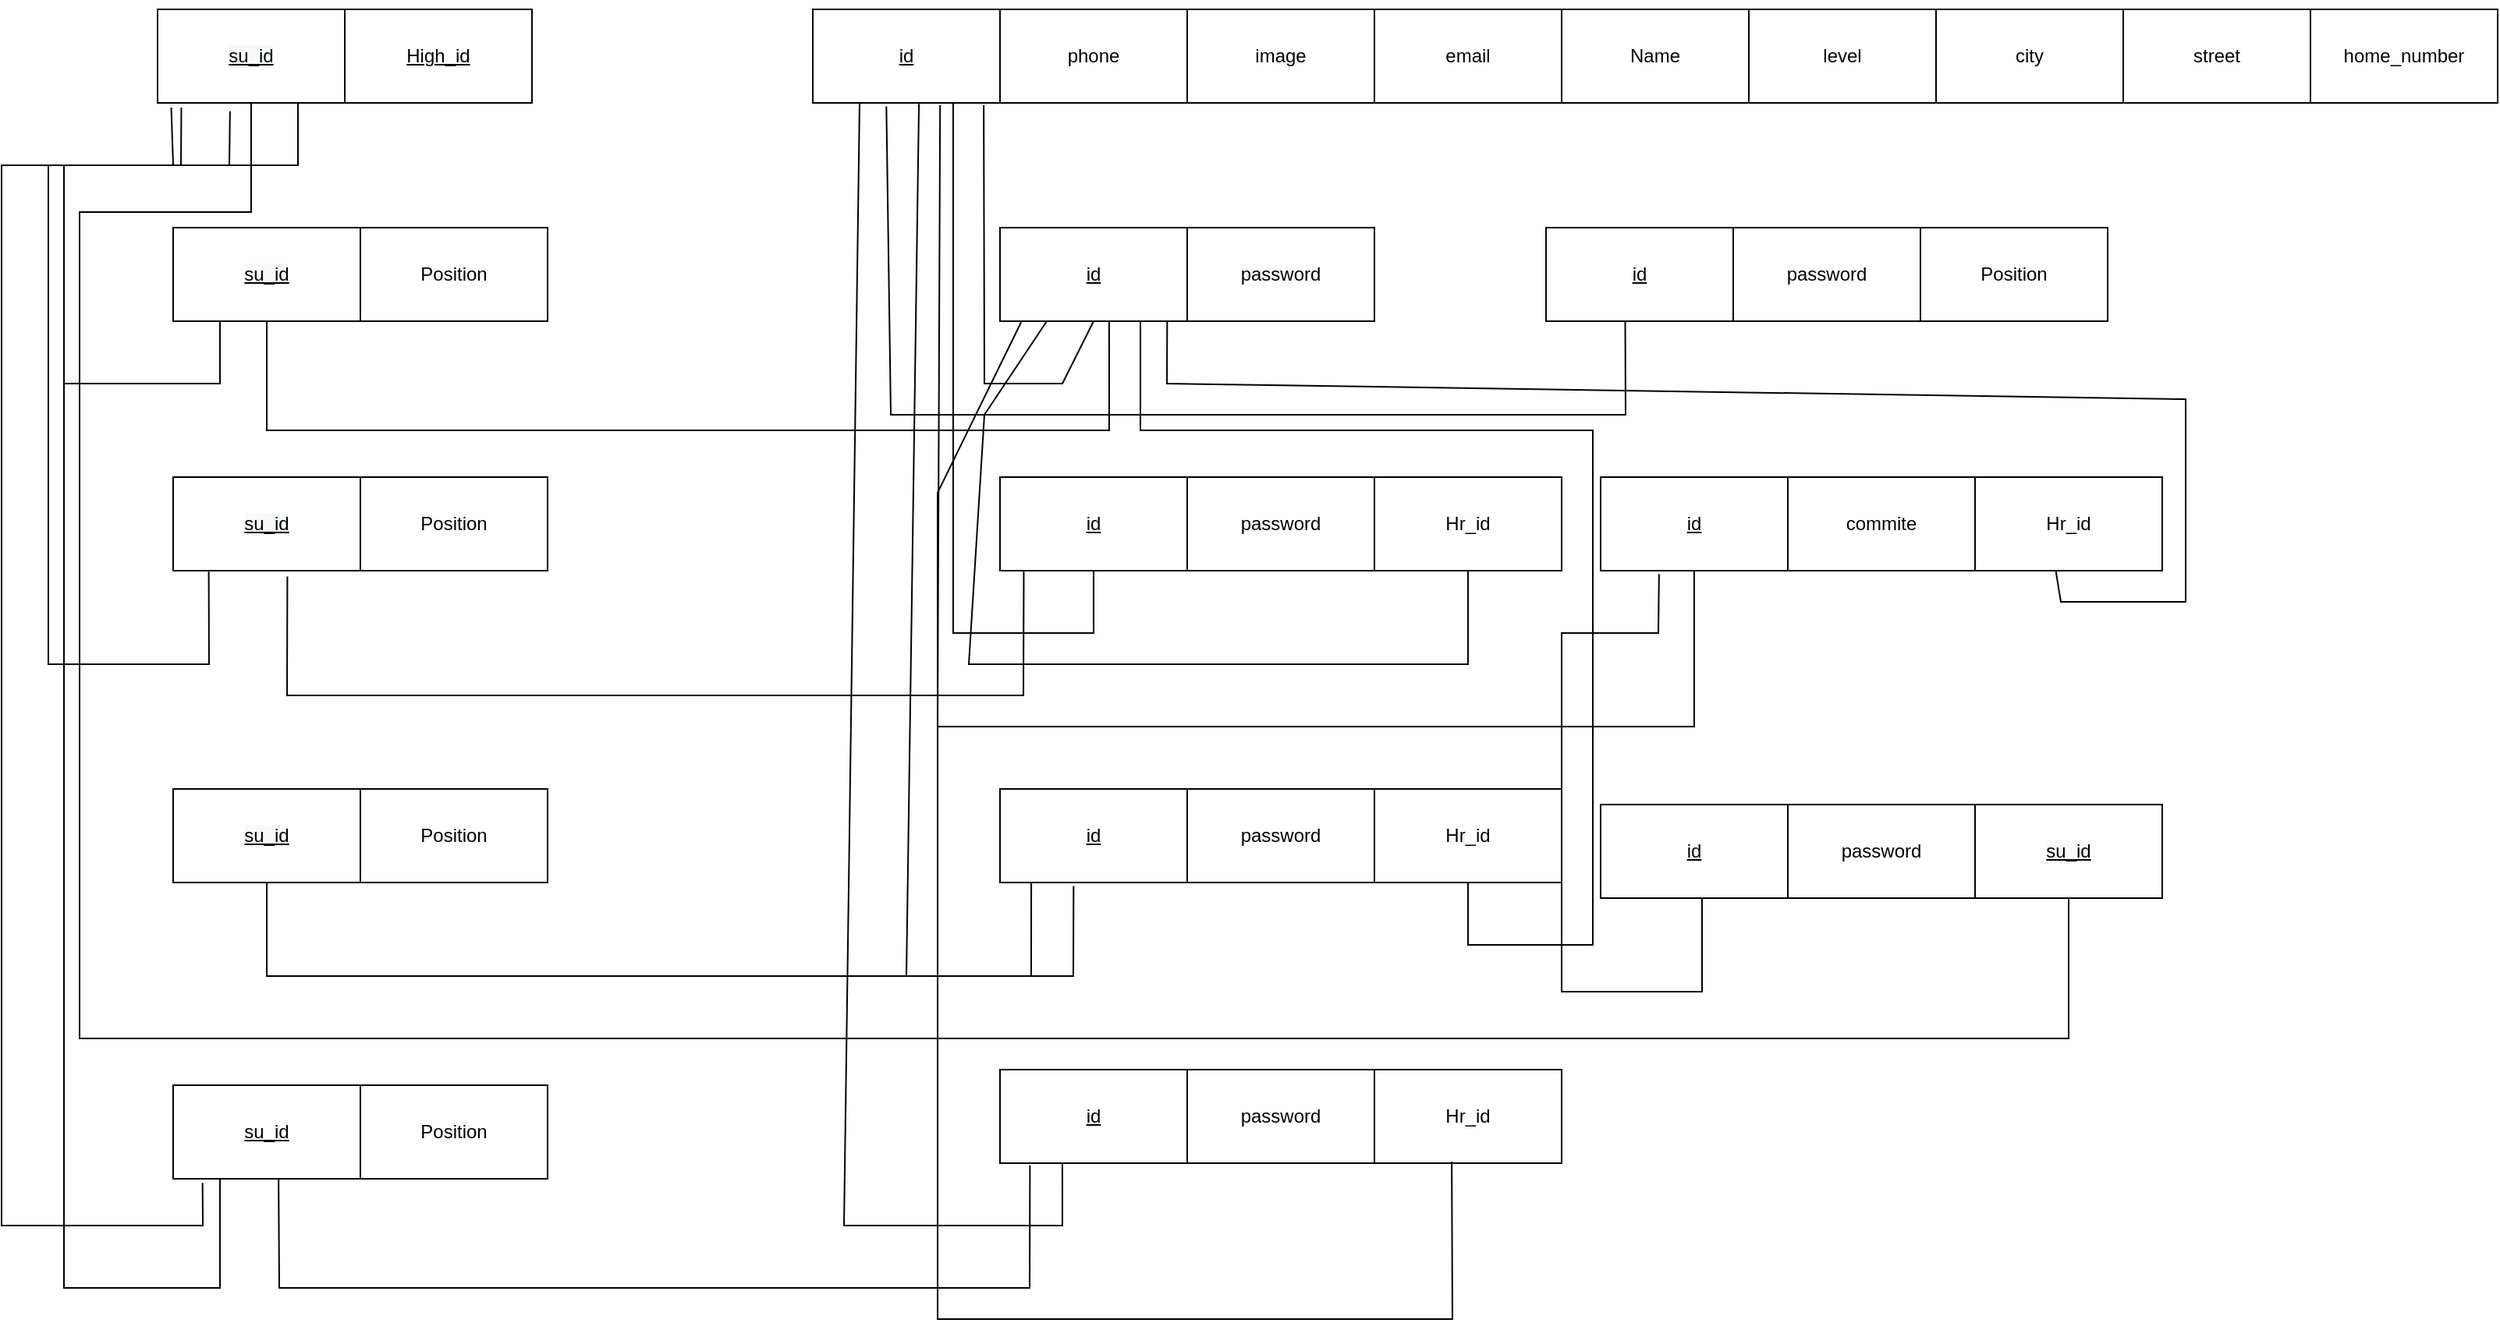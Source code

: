 <mxfile version="15.3.4" type="device"><diagram id="PkkWfmfhxl5vj2cZ9sJ7" name="Page-1"><mxGraphModel dx="2333" dy="2981" grid="1" gridSize="10" guides="1" tooltips="1" connect="1" arrows="1" fold="1" page="1" pageScale="1" pageWidth="850" pageHeight="1100" math="0" shadow="0"><root><mxCell id="0"/><mxCell id="1" parent="0"/><mxCell id="AX-RYgnRXGNtqsRoB5fx-1" value="&lt;u&gt;id&lt;/u&gt;" style="rounded=0;whiteSpace=wrap;html=1;hachureGap=4;pointerEvents=0;" vertex="1" parent="1"><mxGeometry x="-80" y="-1620" width="120" height="60" as="geometry"/></mxCell><mxCell id="AX-RYgnRXGNtqsRoB5fx-2" value="phone" style="rounded=0;whiteSpace=wrap;html=1;hachureGap=4;pointerEvents=0;" vertex="1" parent="1"><mxGeometry x="40" y="-1620" width="120" height="60" as="geometry"/></mxCell><mxCell id="AX-RYgnRXGNtqsRoB5fx-3" value="image" style="rounded=0;whiteSpace=wrap;html=1;hachureGap=4;pointerEvents=0;" vertex="1" parent="1"><mxGeometry x="160" y="-1620" width="120" height="60" as="geometry"/></mxCell><mxCell id="AX-RYgnRXGNtqsRoB5fx-4" value="Name" style="rounded=0;whiteSpace=wrap;html=1;hachureGap=4;pointerEvents=0;" vertex="1" parent="1"><mxGeometry x="400" y="-1620" width="120" height="60" as="geometry"/></mxCell><mxCell id="AX-RYgnRXGNtqsRoB5fx-5" value="level" style="rounded=0;whiteSpace=wrap;html=1;hachureGap=4;pointerEvents=0;" vertex="1" parent="1"><mxGeometry x="520" y="-1620" width="120" height="60" as="geometry"/></mxCell><mxCell id="AX-RYgnRXGNtqsRoB5fx-6" value="email" style="rounded=0;whiteSpace=wrap;html=1;hachureGap=4;pointerEvents=0;" vertex="1" parent="1"><mxGeometry x="280" y="-1620" width="120" height="60" as="geometry"/></mxCell><mxCell id="AX-RYgnRXGNtqsRoB5fx-7" value="city" style="rounded=0;whiteSpace=wrap;html=1;hachureGap=4;pointerEvents=0;" vertex="1" parent="1"><mxGeometry x="640" y="-1620" width="120" height="60" as="geometry"/></mxCell><mxCell id="AX-RYgnRXGNtqsRoB5fx-8" value="street" style="rounded=0;whiteSpace=wrap;html=1;hachureGap=4;pointerEvents=0;" vertex="1" parent="1"><mxGeometry x="760" y="-1620" width="120" height="60" as="geometry"/></mxCell><mxCell id="AX-RYgnRXGNtqsRoB5fx-9" value="home_number" style="rounded=0;whiteSpace=wrap;html=1;hachureGap=4;pointerEvents=0;" vertex="1" parent="1"><mxGeometry x="880" y="-1620" width="120" height="60" as="geometry"/></mxCell><mxCell id="AX-RYgnRXGNtqsRoB5fx-10" value="&lt;u&gt;id&lt;/u&gt;" style="rounded=0;whiteSpace=wrap;html=1;hachureGap=4;pointerEvents=0;" vertex="1" parent="1"><mxGeometry x="40" y="-1480" width="120" height="60" as="geometry"/></mxCell><mxCell id="AX-RYgnRXGNtqsRoB5fx-11" value="password" style="rounded=0;whiteSpace=wrap;html=1;hachureGap=4;pointerEvents=0;" vertex="1" parent="1"><mxGeometry x="160" y="-1480" width="120" height="60" as="geometry"/></mxCell><mxCell id="AX-RYgnRXGNtqsRoB5fx-12" value="&lt;u&gt;id&lt;/u&gt;" style="rounded=0;whiteSpace=wrap;html=1;hachureGap=4;pointerEvents=0;" vertex="1" parent="1"><mxGeometry x="40" y="-1320" width="120" height="60" as="geometry"/></mxCell><mxCell id="AX-RYgnRXGNtqsRoB5fx-13" value="password" style="rounded=0;whiteSpace=wrap;html=1;hachureGap=4;pointerEvents=0;" vertex="1" parent="1"><mxGeometry x="160" y="-1320" width="120" height="60" as="geometry"/></mxCell><mxCell id="AX-RYgnRXGNtqsRoB5fx-14" value="&lt;u&gt;id&lt;/u&gt;" style="rounded=0;whiteSpace=wrap;html=1;hachureGap=4;pointerEvents=0;" vertex="1" parent="1"><mxGeometry x="40" y="-940" width="120" height="60" as="geometry"/></mxCell><mxCell id="AX-RYgnRXGNtqsRoB5fx-15" value="password" style="rounded=0;whiteSpace=wrap;html=1;hachureGap=4;pointerEvents=0;" vertex="1" parent="1"><mxGeometry x="160" y="-940" width="120" height="60" as="geometry"/></mxCell><mxCell id="AX-RYgnRXGNtqsRoB5fx-16" value="&lt;u&gt;id&lt;/u&gt;" style="rounded=0;whiteSpace=wrap;html=1;hachureGap=4;pointerEvents=0;" vertex="1" parent="1"><mxGeometry x="40" y="-1120" width="120" height="60" as="geometry"/></mxCell><mxCell id="AX-RYgnRXGNtqsRoB5fx-17" value="password" style="rounded=0;whiteSpace=wrap;html=1;hachureGap=4;pointerEvents=0;" vertex="1" parent="1"><mxGeometry x="160" y="-1120" width="120" height="60" as="geometry"/></mxCell><mxCell id="AX-RYgnRXGNtqsRoB5fx-18" value="&lt;u&gt;id&lt;/u&gt;" style="rounded=0;whiteSpace=wrap;html=1;hachureGap=4;pointerEvents=0;" vertex="1" parent="1"><mxGeometry x="425" y="-1320" width="120" height="60" as="geometry"/></mxCell><mxCell id="AX-RYgnRXGNtqsRoB5fx-19" value="commite" style="rounded=0;whiteSpace=wrap;html=1;hachureGap=4;pointerEvents=0;" vertex="1" parent="1"><mxGeometry x="545" y="-1320" width="120" height="60" as="geometry"/></mxCell><mxCell id="AX-RYgnRXGNtqsRoB5fx-20" value="&lt;u&gt;id&lt;/u&gt;" style="rounded=0;whiteSpace=wrap;html=1;hachureGap=4;pointerEvents=0;" vertex="1" parent="1"><mxGeometry x="425" y="-1110" width="120" height="60" as="geometry"/></mxCell><mxCell id="AX-RYgnRXGNtqsRoB5fx-21" value="password" style="rounded=0;whiteSpace=wrap;html=1;hachureGap=4;pointerEvents=0;" vertex="1" parent="1"><mxGeometry x="545" y="-1110" width="120" height="60" as="geometry"/></mxCell><mxCell id="AX-RYgnRXGNtqsRoB5fx-24" value="" style="endArrow=none;html=1;rounded=0;startSize=14;endSize=14;sourcePerimeterSpacing=8;targetPerimeterSpacing=8;entryX=0.5;entryY=1;entryDx=0;entryDy=0;exitX=0.913;exitY=1.023;exitDx=0;exitDy=0;exitPerimeter=0;" edge="1" parent="1" source="AX-RYgnRXGNtqsRoB5fx-1" target="AX-RYgnRXGNtqsRoB5fx-10"><mxGeometry relative="1" as="geometry"><mxPoint x="-20" y="-1410" as="sourcePoint"/><mxPoint x="140" y="-1410" as="targetPoint"/><Array as="points"><mxPoint x="30" y="-1380"/><mxPoint x="80" y="-1380"/></Array></mxGeometry></mxCell><mxCell id="AX-RYgnRXGNtqsRoB5fx-27" value="" style="endArrow=none;html=1;rounded=0;startSize=14;endSize=14;sourcePerimeterSpacing=8;targetPerimeterSpacing=8;entryX=0.5;entryY=1;entryDx=0;entryDy=0;exitX=0.75;exitY=1;exitDx=0;exitDy=0;" edge="1" parent="1" source="AX-RYgnRXGNtqsRoB5fx-1" target="AX-RYgnRXGNtqsRoB5fx-12"><mxGeometry relative="1" as="geometry"><mxPoint x="10" y="-1550" as="sourcePoint"/><mxPoint x="150" y="-1230" as="targetPoint"/><Array as="points"><mxPoint x="10" y="-1220"/><mxPoint x="100" y="-1220"/></Array></mxGeometry></mxCell><mxCell id="AX-RYgnRXGNtqsRoB5fx-28" value="" style="endArrow=none;html=1;rounded=0;startSize=14;endSize=14;sourcePerimeterSpacing=8;targetPerimeterSpacing=8;entryX=0.5;entryY=1;entryDx=0;entryDy=0;exitX=0.68;exitY=1.023;exitDx=0;exitDy=0;exitPerimeter=0;" edge="1" parent="1" source="AX-RYgnRXGNtqsRoB5fx-1" target="AX-RYgnRXGNtqsRoB5fx-18"><mxGeometry relative="1" as="geometry"><mxPoint x="-20" y="-1160" as="sourcePoint"/><mxPoint x="480" y="-1150" as="targetPoint"/><Array as="points"><mxPoint y="-1160"/><mxPoint x="485" y="-1160"/></Array></mxGeometry></mxCell><mxCell id="AX-RYgnRXGNtqsRoB5fx-29" value="" style="endArrow=none;html=1;rounded=0;startSize=14;endSize=14;sourcePerimeterSpacing=8;targetPerimeterSpacing=8;entryX=0.393;entryY=1.037;entryDx=0;entryDy=0;entryPerimeter=0;exitX=0.567;exitY=1.01;exitDx=0;exitDy=0;exitPerimeter=0;" edge="1" parent="1" source="AX-RYgnRXGNtqsRoB5fx-1" target="AX-RYgnRXGNtqsRoB5fx-16"><mxGeometry relative="1" as="geometry"><mxPoint x="-10" y="-1000" as="sourcePoint"/><mxPoint x="150" y="-1000" as="targetPoint"/><Array as="points"><mxPoint x="-20" y="-1000"/><mxPoint x="87" y="-1000"/></Array></mxGeometry></mxCell><mxCell id="AX-RYgnRXGNtqsRoB5fx-33" value="" style="endArrow=none;html=1;rounded=0;startSize=14;endSize=14;sourcePerimeterSpacing=8;targetPerimeterSpacing=8;entryX=0.333;entryY=1;entryDx=0;entryDy=0;entryPerimeter=0;exitX=0.25;exitY=1;exitDx=0;exitDy=0;" edge="1" parent="1" source="AX-RYgnRXGNtqsRoB5fx-1" target="AX-RYgnRXGNtqsRoB5fx-14"><mxGeometry relative="1" as="geometry"><mxPoint x="-80" y="-840" as="sourcePoint"/><mxPoint x="80" y="-840" as="targetPoint"/><Array as="points"><mxPoint x="-60" y="-840"/><mxPoint x="80" y="-840"/></Array></mxGeometry></mxCell><mxCell id="AX-RYgnRXGNtqsRoB5fx-34" value="" style="endArrow=none;html=1;rounded=0;startSize=14;endSize=14;sourcePerimeterSpacing=8;targetPerimeterSpacing=8;exitX=0.312;exitY=1.037;exitDx=0;exitDy=0;exitPerimeter=0;" edge="1" parent="1" source="AX-RYgnRXGNtqsRoB5fx-18"><mxGeometry relative="1" as="geometry"><mxPoint x="390" y="-1240" as="sourcePoint"/><mxPoint x="490" y="-1050" as="targetPoint"/><Array as="points"><mxPoint x="462" y="-1220"/><mxPoint x="400" y="-1220"/><mxPoint x="400" y="-990"/><mxPoint x="490" y="-990"/></Array></mxGeometry></mxCell><mxCell id="AX-RYgnRXGNtqsRoB5fx-35" value="&lt;u&gt;id&lt;/u&gt;" style="rounded=0;whiteSpace=wrap;html=1;hachureGap=4;pointerEvents=0;" vertex="1" parent="1"><mxGeometry x="390" y="-1480" width="120" height="60" as="geometry"/></mxCell><mxCell id="AX-RYgnRXGNtqsRoB5fx-36" value="password" style="rounded=0;whiteSpace=wrap;html=1;hachureGap=4;pointerEvents=0;" vertex="1" parent="1"><mxGeometry x="510" y="-1480" width="120" height="60" as="geometry"/></mxCell><mxCell id="AX-RYgnRXGNtqsRoB5fx-37" value="" style="endArrow=none;html=1;rounded=0;startSize=14;endSize=14;sourcePerimeterSpacing=8;targetPerimeterSpacing=8;entryX=0.423;entryY=0.997;entryDx=0;entryDy=0;entryPerimeter=0;exitX=0.393;exitY=1.037;exitDx=0;exitDy=0;exitPerimeter=0;" edge="1" parent="1" source="AX-RYgnRXGNtqsRoB5fx-1" target="AX-RYgnRXGNtqsRoB5fx-35"><mxGeometry relative="1" as="geometry"><mxPoint x="280" y="-1390" as="sourcePoint"/><mxPoint x="440" y="-1390" as="targetPoint"/><Array as="points"><mxPoint x="-30" y="-1360"/><mxPoint x="441" y="-1360"/></Array></mxGeometry></mxCell><mxCell id="AX-RYgnRXGNtqsRoB5fx-38" value="Position" style="rounded=0;whiteSpace=wrap;html=1;hachureGap=4;pointerEvents=0;" vertex="1" parent="1"><mxGeometry x="630" y="-1480" width="120" height="60" as="geometry"/></mxCell><mxCell id="AX-RYgnRXGNtqsRoB5fx-39" value="Hr_id" style="rounded=0;whiteSpace=wrap;html=1;hachureGap=4;pointerEvents=0;" vertex="1" parent="1"><mxGeometry x="280" y="-1320" width="120" height="60" as="geometry"/></mxCell><mxCell id="AX-RYgnRXGNtqsRoB5fx-40" value="Hr_id" style="rounded=0;whiteSpace=wrap;html=1;hachureGap=4;pointerEvents=0;" vertex="1" parent="1"><mxGeometry x="280" y="-1120" width="120" height="60" as="geometry"/></mxCell><mxCell id="AX-RYgnRXGNtqsRoB5fx-41" value="Hr_id" style="rounded=0;whiteSpace=wrap;html=1;hachureGap=4;pointerEvents=0;" vertex="1" parent="1"><mxGeometry x="280" y="-940" width="120" height="60" as="geometry"/></mxCell><mxCell id="AX-RYgnRXGNtqsRoB5fx-42" value="" style="endArrow=none;html=1;rounded=0;startSize=14;endSize=14;sourcePerimeterSpacing=8;targetPerimeterSpacing=8;entryX=0.5;entryY=1;entryDx=0;entryDy=0;exitX=0.25;exitY=1;exitDx=0;exitDy=0;" edge="1" parent="1" source="AX-RYgnRXGNtqsRoB5fx-10" target="AX-RYgnRXGNtqsRoB5fx-39"><mxGeometry relative="1" as="geometry"><mxPoint x="190" y="-1200" as="sourcePoint"/><mxPoint x="350" y="-1200" as="targetPoint"/><Array as="points"><mxPoint x="30" y="-1360"/><mxPoint x="20" y="-1200"/><mxPoint x="340" y="-1200"/></Array></mxGeometry></mxCell><mxCell id="AX-RYgnRXGNtqsRoB5fx-43" value="" style="endArrow=none;html=1;rounded=0;startSize=14;endSize=14;sourcePerimeterSpacing=8;targetPerimeterSpacing=8;exitX=0.75;exitY=1;exitDx=0;exitDy=0;entryX=0.5;entryY=1;entryDx=0;entryDy=0;" edge="1" parent="1" source="AX-RYgnRXGNtqsRoB5fx-10" target="AX-RYgnRXGNtqsRoB5fx-40"><mxGeometry relative="1" as="geometry"><mxPoint x="130" y="-1340" as="sourcePoint"/><mxPoint x="410" y="-996" as="targetPoint"/><Array as="points"><mxPoint x="130" y="-1350"/><mxPoint x="420" y="-1350"/><mxPoint x="420" y="-1020"/><mxPoint x="340" y="-1020"/></Array></mxGeometry></mxCell><mxCell id="AX-RYgnRXGNtqsRoB5fx-44" value="" style="endArrow=none;html=1;rounded=0;startSize=14;endSize=14;sourcePerimeterSpacing=8;targetPerimeterSpacing=8;exitX=0.113;exitY=1.01;exitDx=0;exitDy=0;exitPerimeter=0;entryX=0.413;entryY=0.983;entryDx=0;entryDy=0;entryPerimeter=0;" edge="1" parent="1" source="AX-RYgnRXGNtqsRoB5fx-10" target="AX-RYgnRXGNtqsRoB5fx-41"><mxGeometry relative="1" as="geometry"><mxPoint x="20" y="-830" as="sourcePoint"/><mxPoint x="180" y="-830" as="targetPoint"/><Array as="points"><mxPoint y="-1310"/><mxPoint y="-780"/><mxPoint x="330" y="-780"/></Array></mxGeometry></mxCell><mxCell id="AX-RYgnRXGNtqsRoB5fx-45" value="Hr_id" style="rounded=0;whiteSpace=wrap;html=1;hachureGap=4;pointerEvents=0;" vertex="1" parent="1"><mxGeometry x="665" y="-1320" width="120" height="60" as="geometry"/></mxCell><mxCell id="AX-RYgnRXGNtqsRoB5fx-46" value="" style="endArrow=none;html=1;rounded=0;startSize=14;endSize=14;sourcePerimeterSpacing=8;targetPerimeterSpacing=8;exitX=0.893;exitY=0.997;exitDx=0;exitDy=0;exitPerimeter=0;entryX=0.432;entryY=1.01;entryDx=0;entryDy=0;entryPerimeter=0;" edge="1" parent="1" source="AX-RYgnRXGNtqsRoB5fx-10" target="AX-RYgnRXGNtqsRoB5fx-45"><mxGeometry relative="1" as="geometry"><mxPoint x="140" y="-1380" as="sourcePoint"/><mxPoint x="1000.8" y="-1370" as="targetPoint"/><Array as="points"><mxPoint x="147" y="-1380"/><mxPoint x="800" y="-1370"/><mxPoint x="800" y="-1240"/><mxPoint x="720" y="-1240"/></Array></mxGeometry></mxCell><mxCell id="AX-RYgnRXGNtqsRoB5fx-47" value="&lt;u&gt;su_id&lt;/u&gt;" style="rounded=0;whiteSpace=wrap;html=1;hachureGap=4;pointerEvents=0;" vertex="1" parent="1"><mxGeometry x="-490" y="-930" width="120" height="60" as="geometry"/></mxCell><mxCell id="AX-RYgnRXGNtqsRoB5fx-49" value="Position" style="rounded=0;whiteSpace=wrap;html=1;hachureGap=4;pointerEvents=0;" vertex="1" parent="1"><mxGeometry x="-370" y="-930" width="120" height="60" as="geometry"/></mxCell><mxCell id="AX-RYgnRXGNtqsRoB5fx-50" value="&#10;&#10;&lt;u style=&quot;color: rgb(0, 0, 0); font-family: helvetica; font-size: 12px; font-style: normal; font-weight: 400; letter-spacing: normal; text-align: center; text-indent: 0px; text-transform: none; word-spacing: 0px; background-color: rgb(248, 249, 250);&quot;&gt;su_id&lt;/u&gt;&#10;&#10;" style="rounded=0;whiteSpace=wrap;html=1;hachureGap=4;pointerEvents=0;" vertex="1" parent="1"><mxGeometry x="-490" y="-1120" width="120" height="60" as="geometry"/></mxCell><mxCell id="AX-RYgnRXGNtqsRoB5fx-52" value="Position" style="rounded=0;whiteSpace=wrap;html=1;hachureGap=4;pointerEvents=0;" vertex="1" parent="1"><mxGeometry x="-370" y="-1120" width="120" height="60" as="geometry"/></mxCell><mxCell id="AX-RYgnRXGNtqsRoB5fx-53" value="&#10;&#10;&lt;u style=&quot;color: rgb(0, 0, 0); font-family: helvetica; font-size: 12px; font-style: normal; font-weight: 400; letter-spacing: normal; text-align: center; text-indent: 0px; text-transform: none; word-spacing: 0px; background-color: rgb(248, 249, 250);&quot;&gt;su_id&lt;/u&gt;&#10;&#10;" style="rounded=0;whiteSpace=wrap;html=1;hachureGap=4;pointerEvents=0;" vertex="1" parent="1"><mxGeometry x="-490" y="-1320" width="120" height="60" as="geometry"/></mxCell><mxCell id="AX-RYgnRXGNtqsRoB5fx-55" value="Position" style="rounded=0;whiteSpace=wrap;html=1;hachureGap=4;pointerEvents=0;" vertex="1" parent="1"><mxGeometry x="-370" y="-1320" width="120" height="60" as="geometry"/></mxCell><mxCell id="AX-RYgnRXGNtqsRoB5fx-56" value="&#10;&#10;&lt;u style=&quot;color: rgb(0, 0, 0); font-family: helvetica; font-size: 12px; font-style: normal; font-weight: 400; letter-spacing: normal; text-align: center; text-indent: 0px; text-transform: none; word-spacing: 0px; background-color: rgb(248, 249, 250);&quot;&gt;su_id&lt;/u&gt;&#10;&#10;" style="rounded=0;whiteSpace=wrap;html=1;hachureGap=4;pointerEvents=0;" vertex="1" parent="1"><mxGeometry x="-490" y="-1480" width="120" height="60" as="geometry"/></mxCell><mxCell id="AX-RYgnRXGNtqsRoB5fx-58" value="Position" style="rounded=0;whiteSpace=wrap;html=1;hachureGap=4;pointerEvents=0;" vertex="1" parent="1"><mxGeometry x="-370" y="-1480" width="120" height="60" as="geometry"/></mxCell><mxCell id="AX-RYgnRXGNtqsRoB5fx-59" value="" style="endArrow=none;html=1;rounded=0;startSize=14;endSize=14;sourcePerimeterSpacing=8;targetPerimeterSpacing=8;exitX=0.563;exitY=1.003;exitDx=0;exitDy=0;exitPerimeter=0;entryX=0.16;entryY=1.023;entryDx=0;entryDy=0;entryPerimeter=0;" edge="1" parent="1" source="AX-RYgnRXGNtqsRoB5fx-47" target="AX-RYgnRXGNtqsRoB5fx-14"><mxGeometry relative="1" as="geometry"><mxPoint x="-370" y="-810" as="sourcePoint"/><mxPoint x="-210" y="-810" as="targetPoint"/><Array as="points"><mxPoint x="-422" y="-800"/><mxPoint x="59" y="-800"/></Array></mxGeometry></mxCell><mxCell id="AX-RYgnRXGNtqsRoB5fx-60" value="" style="endArrow=none;html=1;rounded=0;startSize=14;endSize=14;sourcePerimeterSpacing=8;targetPerimeterSpacing=8;exitX=0.5;exitY=1;exitDx=0;exitDy=0;entryX=0.167;entryY=0.997;entryDx=0;entryDy=0;entryPerimeter=0;" edge="1" parent="1" source="AX-RYgnRXGNtqsRoB5fx-50" target="AX-RYgnRXGNtqsRoB5fx-16"><mxGeometry relative="1" as="geometry"><mxPoint x="-430" y="-1000" as="sourcePoint"/><mxPoint x="-270" y="-1000" as="targetPoint"/><Array as="points"><mxPoint x="-430" y="-1000"/><mxPoint x="60" y="-1000"/></Array></mxGeometry></mxCell><mxCell id="AX-RYgnRXGNtqsRoB5fx-61" value="" style="endArrow=none;html=1;rounded=0;startSize=14;endSize=14;sourcePerimeterSpacing=8;targetPerimeterSpacing=8;entryX=0.127;entryY=1.01;entryDx=0;entryDy=0;entryPerimeter=0;exitX=0.61;exitY=1.063;exitDx=0;exitDy=0;exitPerimeter=0;" edge="1" parent="1" source="AX-RYgnRXGNtqsRoB5fx-53" target="AX-RYgnRXGNtqsRoB5fx-12"><mxGeometry relative="1" as="geometry"><mxPoint x="-410" y="-1170" as="sourcePoint"/><mxPoint x="-250" y="-1170" as="targetPoint"/><Array as="points"><mxPoint x="-417" y="-1180"/><mxPoint x="55" y="-1180"/></Array></mxGeometry></mxCell><mxCell id="AX-RYgnRXGNtqsRoB5fx-62" value="" style="endArrow=none;html=1;rounded=0;startSize=14;endSize=14;sourcePerimeterSpacing=8;targetPerimeterSpacing=8;exitX=0.5;exitY=1;exitDx=0;exitDy=0;entryX=0.583;entryY=1;entryDx=0;entryDy=0;entryPerimeter=0;" edge="1" parent="1" source="AX-RYgnRXGNtqsRoB5fx-56" target="AX-RYgnRXGNtqsRoB5fx-10"><mxGeometry relative="1" as="geometry"><mxPoint x="-440" y="-1350" as="sourcePoint"/><mxPoint x="-280" y="-1350" as="targetPoint"/><Array as="points"><mxPoint x="-430" y="-1350"/><mxPoint x="110" y="-1350"/></Array></mxGeometry></mxCell><mxCell id="AX-RYgnRXGNtqsRoB5fx-63" value="&#10;&#10;&lt;u style=&quot;color: rgb(0, 0, 0); font-family: helvetica; font-size: 12px; font-style: normal; font-weight: 400; letter-spacing: normal; text-align: center; text-indent: 0px; text-transform: none; word-spacing: 0px; background-color: rgb(248, 249, 250);&quot;&gt;su_id&lt;/u&gt;&#10;&#10;" style="rounded=0;whiteSpace=wrap;html=1;hachureGap=4;pointerEvents=0;" vertex="1" parent="1"><mxGeometry x="-500" y="-1620" width="120" height="60" as="geometry"/></mxCell><mxCell id="AX-RYgnRXGNtqsRoB5fx-64" value="" style="endArrow=none;html=1;rounded=0;startSize=14;endSize=14;sourcePerimeterSpacing=8;targetPerimeterSpacing=8;exitX=0.127;exitY=1.05;exitDx=0;exitDy=0;exitPerimeter=0;entryX=0.25;entryY=1;entryDx=0;entryDy=0;" edge="1" parent="1" source="AX-RYgnRXGNtqsRoB5fx-63" target="AX-RYgnRXGNtqsRoB5fx-56"><mxGeometry relative="1" as="geometry"><mxPoint x="-620" y="-1380" as="sourcePoint"/><mxPoint x="-460" y="-1380" as="targetPoint"/><Array as="points"><mxPoint x="-485" y="-1520"/><mxPoint x="-560" y="-1520"/><mxPoint x="-560" y="-1380"/><mxPoint x="-460" y="-1380"/></Array></mxGeometry></mxCell><mxCell id="AX-RYgnRXGNtqsRoB5fx-65" value="" style="endArrow=none;html=1;rounded=0;startSize=14;endSize=14;sourcePerimeterSpacing=8;targetPerimeterSpacing=8;entryX=0.19;entryY=1.01;entryDx=0;entryDy=0;entryPerimeter=0;exitX=0.387;exitY=1.09;exitDx=0;exitDy=0;exitPerimeter=0;" edge="1" parent="1" source="AX-RYgnRXGNtqsRoB5fx-63" target="AX-RYgnRXGNtqsRoB5fx-53"><mxGeometry relative="1" as="geometry"><mxPoint x="-570" y="-1550" as="sourcePoint"/><mxPoint x="-500" y="-1220" as="targetPoint"/><Array as="points"><mxPoint x="-454" y="-1520"/><mxPoint x="-570" y="-1520"/><mxPoint x="-570" y="-1200"/><mxPoint x="-467" y="-1200"/></Array></mxGeometry></mxCell><mxCell id="AX-RYgnRXGNtqsRoB5fx-66" value="" style="endArrow=none;html=1;rounded=0;startSize=14;endSize=14;sourcePerimeterSpacing=8;targetPerimeterSpacing=8;entryX=0.25;entryY=1;entryDx=0;entryDy=0;exitX=0.073;exitY=1.05;exitDx=0;exitDy=0;exitPerimeter=0;" edge="1" parent="1" source="AX-RYgnRXGNtqsRoB5fx-63" target="AX-RYgnRXGNtqsRoB5fx-47"><mxGeometry relative="1" as="geometry"><mxPoint x="-560" y="-1560" as="sourcePoint"/><mxPoint x="-400" y="-840" as="targetPoint"/><Array as="points"><mxPoint x="-490" y="-1520"/><mxPoint x="-560" y="-1520"/><mxPoint x="-560" y="-800"/><mxPoint x="-460" y="-800"/></Array></mxGeometry></mxCell><mxCell id="AX-RYgnRXGNtqsRoB5fx-67" value="" style="endArrow=none;html=1;rounded=0;startSize=14;endSize=14;sourcePerimeterSpacing=8;targetPerimeterSpacing=8;entryX=0.157;entryY=1.043;entryDx=0;entryDy=0;entryPerimeter=0;exitX=0.75;exitY=1;exitDx=0;exitDy=0;" edge="1" parent="1" source="AX-RYgnRXGNtqsRoB5fx-63" target="AX-RYgnRXGNtqsRoB5fx-47"><mxGeometry relative="1" as="geometry"><mxPoint x="-580" y="-1580" as="sourcePoint"/><mxPoint x="-470" y="-840" as="targetPoint"/><Array as="points"><mxPoint x="-410" y="-1520"/><mxPoint x="-600" y="-1520"/><mxPoint x="-600" y="-840"/><mxPoint x="-471" y="-840"/></Array></mxGeometry></mxCell><mxCell id="AX-RYgnRXGNtqsRoB5fx-68" value="&lt;u style=&quot;font-family: &amp;#34;helvetica&amp;#34;&quot;&gt;High_id&lt;/u&gt;" style="rounded=0;whiteSpace=wrap;html=1;hachureGap=4;pointerEvents=0;" vertex="1" parent="1"><mxGeometry x="-380" y="-1620" width="120" height="60" as="geometry"/></mxCell><mxCell id="AX-RYgnRXGNtqsRoB5fx-69" value="&#10;&#10;&lt;u style=&quot;color: rgb(0, 0, 0); font-family: helvetica; font-size: 12px; font-style: normal; font-weight: 400; letter-spacing: normal; text-align: center; text-indent: 0px; text-transform: none; word-spacing: 0px; background-color: rgb(248, 249, 250);&quot;&gt;su_id&lt;/u&gt;&#10;&#10;" style="rounded=0;whiteSpace=wrap;html=1;hachureGap=4;pointerEvents=0;" vertex="1" parent="1"><mxGeometry x="665" y="-1110" width="120" height="60" as="geometry"/></mxCell><mxCell id="AX-RYgnRXGNtqsRoB5fx-70" value="" style="endArrow=none;html=1;rounded=0;startSize=14;endSize=14;sourcePerimeterSpacing=8;targetPerimeterSpacing=8;entryX=0.5;entryY=1;entryDx=0;entryDy=0;exitX=0.5;exitY=1;exitDx=0;exitDy=0;" edge="1" parent="1" source="AX-RYgnRXGNtqsRoB5fx-63" target="AX-RYgnRXGNtqsRoB5fx-69"><mxGeometry relative="1" as="geometry"><mxPoint x="-861.6" y="-990" as="sourcePoint"/><mxPoint x="730" y="-990" as="targetPoint"/><Array as="points"><mxPoint x="-440" y="-1490"/><mxPoint x="-550" y="-1490"/><mxPoint x="-550" y="-960"/><mxPoint x="725" y="-960"/></Array></mxGeometry></mxCell></root></mxGraphModel></diagram></mxfile>